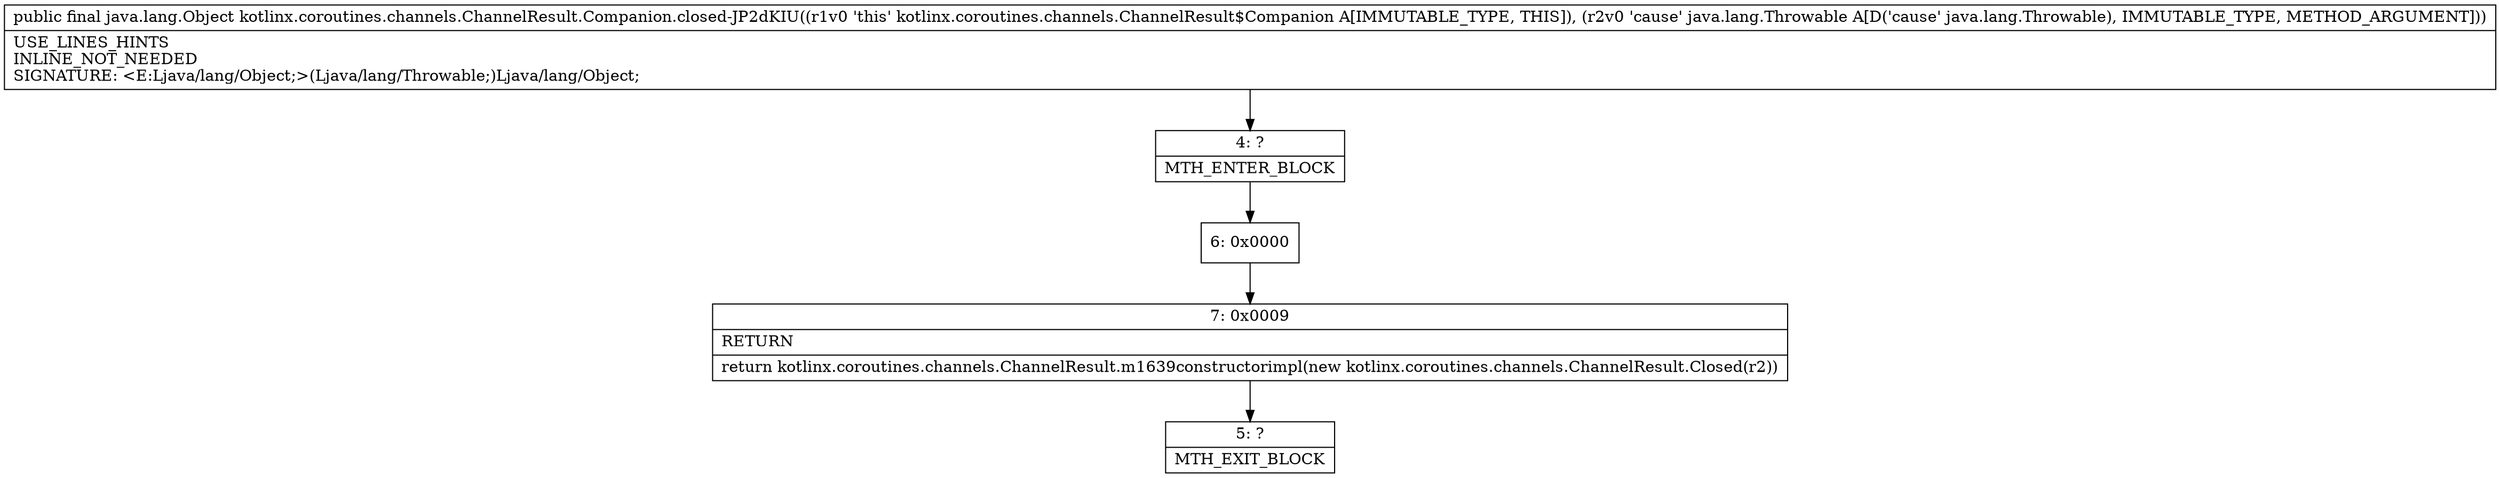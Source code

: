 digraph "CFG forkotlinx.coroutines.channels.ChannelResult.Companion.closed\-JP2dKIU(Ljava\/lang\/Throwable;)Ljava\/lang\/Object;" {
Node_4 [shape=record,label="{4\:\ ?|MTH_ENTER_BLOCK\l}"];
Node_6 [shape=record,label="{6\:\ 0x0000}"];
Node_7 [shape=record,label="{7\:\ 0x0009|RETURN\l|return kotlinx.coroutines.channels.ChannelResult.m1639constructorimpl(new kotlinx.coroutines.channels.ChannelResult.Closed(r2))\l}"];
Node_5 [shape=record,label="{5\:\ ?|MTH_EXIT_BLOCK\l}"];
MethodNode[shape=record,label="{public final java.lang.Object kotlinx.coroutines.channels.ChannelResult.Companion.closed\-JP2dKIU((r1v0 'this' kotlinx.coroutines.channels.ChannelResult$Companion A[IMMUTABLE_TYPE, THIS]), (r2v0 'cause' java.lang.Throwable A[D('cause' java.lang.Throwable), IMMUTABLE_TYPE, METHOD_ARGUMENT]))  | USE_LINES_HINTS\lINLINE_NOT_NEEDED\lSIGNATURE: \<E:Ljava\/lang\/Object;\>(Ljava\/lang\/Throwable;)Ljava\/lang\/Object;\l}"];
MethodNode -> Node_4;Node_4 -> Node_6;
Node_6 -> Node_7;
Node_7 -> Node_5;
}

